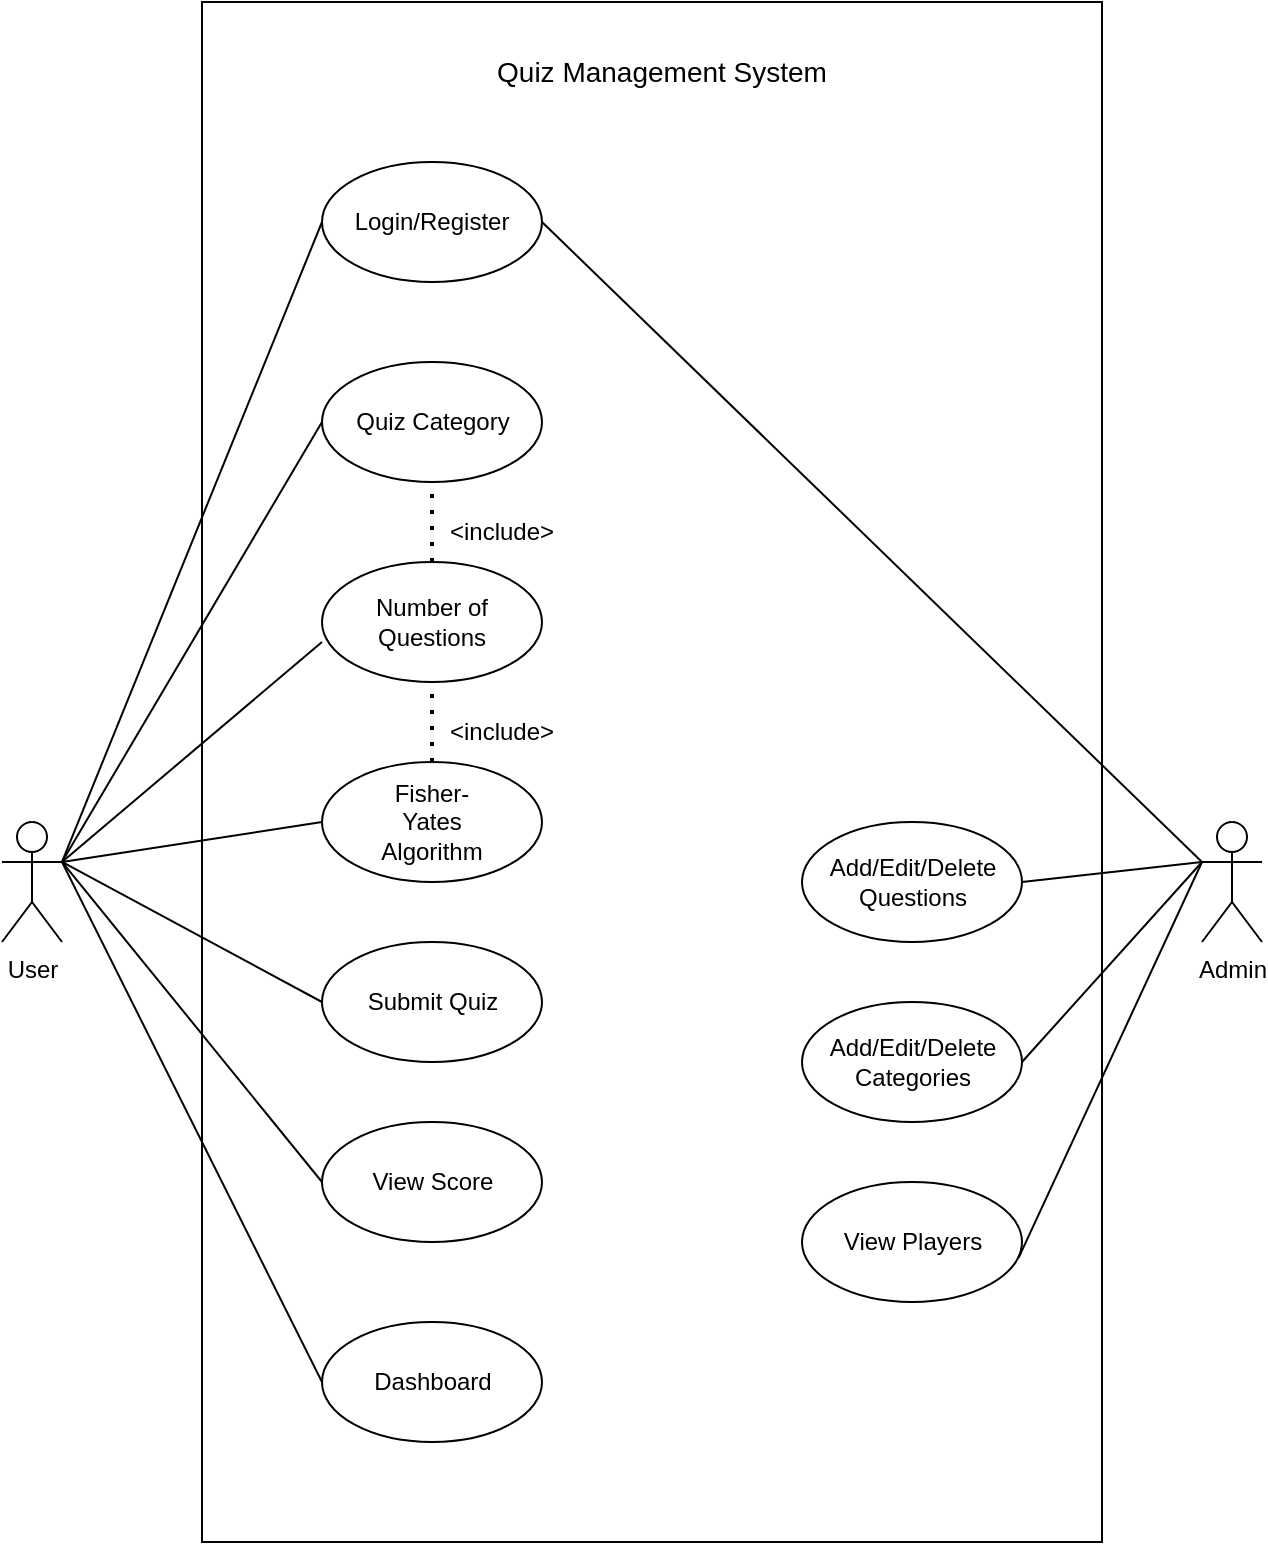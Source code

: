 <mxfile version="27.1.6" pages="3">
  <diagram name="Page-1" id="QJHaja4zrXHNTsg-Oe8u">
    <mxGraphModel dx="1389" dy="1849" grid="1" gridSize="10" guides="1" tooltips="1" connect="1" arrows="1" fold="1" page="1" pageScale="1" pageWidth="850" pageHeight="1100" math="0" shadow="0">
      <root>
        <mxCell id="0" />
        <mxCell id="1" parent="0" />
        <mxCell id="yAZeCnsmp2e-zHkH2vYW-59" value="" style="rounded=0;whiteSpace=wrap;html=1;" parent="1" vertex="1">
          <mxGeometry x="190" y="-10" width="450" height="770" as="geometry" />
        </mxCell>
        <mxCell id="yAZeCnsmp2e-zHkH2vYW-1" value="User" style="shape=umlActor;verticalLabelPosition=bottom;verticalAlign=top;html=1;outlineConnect=0;" parent="1" vertex="1">
          <mxGeometry x="90" y="400" width="30" height="60" as="geometry" />
        </mxCell>
        <mxCell id="yAZeCnsmp2e-zHkH2vYW-3" value="Admin" style="shape=umlActor;verticalLabelPosition=bottom;verticalAlign=top;html=1;outlineConnect=0;" parent="1" vertex="1">
          <mxGeometry x="690" y="400" width="30" height="60" as="geometry" />
        </mxCell>
        <mxCell id="yAZeCnsmp2e-zHkH2vYW-6" value="" style="group" parent="1" vertex="1" connectable="0">
          <mxGeometry x="250" y="70" width="110" height="60" as="geometry" />
        </mxCell>
        <mxCell id="yAZeCnsmp2e-zHkH2vYW-4" value="" style="ellipse;whiteSpace=wrap;html=1;" parent="yAZeCnsmp2e-zHkH2vYW-6" vertex="1">
          <mxGeometry width="110" height="60" as="geometry" />
        </mxCell>
        <mxCell id="yAZeCnsmp2e-zHkH2vYW-5" value="Login/Register" style="text;html=1;align=center;verticalAlign=middle;whiteSpace=wrap;rounded=0;" parent="yAZeCnsmp2e-zHkH2vYW-6" vertex="1">
          <mxGeometry x="25" y="15" width="60" height="30" as="geometry" />
        </mxCell>
        <mxCell id="yAZeCnsmp2e-zHkH2vYW-7" value="" style="group" parent="1" vertex="1" connectable="0">
          <mxGeometry x="250" y="170" width="110" height="60" as="geometry" />
        </mxCell>
        <mxCell id="yAZeCnsmp2e-zHkH2vYW-8" value="" style="ellipse;whiteSpace=wrap;html=1;" parent="yAZeCnsmp2e-zHkH2vYW-7" vertex="1">
          <mxGeometry width="110" height="60" as="geometry" />
        </mxCell>
        <mxCell id="yAZeCnsmp2e-zHkH2vYW-9" value="Quiz Category" style="text;html=1;align=center;verticalAlign=middle;whiteSpace=wrap;rounded=0;" parent="yAZeCnsmp2e-zHkH2vYW-7" vertex="1">
          <mxGeometry x="12.5" y="15" width="85" height="30" as="geometry" />
        </mxCell>
        <mxCell id="yAZeCnsmp2e-zHkH2vYW-10" value="" style="group" parent="1" vertex="1" connectable="0">
          <mxGeometry x="250" y="260" width="110" height="60" as="geometry" />
        </mxCell>
        <mxCell id="yAZeCnsmp2e-zHkH2vYW-11" value="" style="ellipse;whiteSpace=wrap;html=1;" parent="yAZeCnsmp2e-zHkH2vYW-10" vertex="1">
          <mxGeometry y="10" width="110" height="60" as="geometry" />
        </mxCell>
        <mxCell id="yAZeCnsmp2e-zHkH2vYW-12" value="Number of Questions" style="text;html=1;align=center;verticalAlign=middle;whiteSpace=wrap;rounded=0;" parent="yAZeCnsmp2e-zHkH2vYW-10" vertex="1">
          <mxGeometry x="25" y="25" width="60" height="30" as="geometry" />
        </mxCell>
        <mxCell id="yAZeCnsmp2e-zHkH2vYW-13" value="" style="group" parent="1" vertex="1" connectable="0">
          <mxGeometry x="250" y="370" width="110" height="60" as="geometry" />
        </mxCell>
        <mxCell id="yAZeCnsmp2e-zHkH2vYW-14" value="" style="ellipse;whiteSpace=wrap;html=1;" parent="yAZeCnsmp2e-zHkH2vYW-13" vertex="1">
          <mxGeometry width="110" height="60" as="geometry" />
        </mxCell>
        <mxCell id="yAZeCnsmp2e-zHkH2vYW-15" value="Fisher-Yates Algorithm" style="text;html=1;align=center;verticalAlign=middle;whiteSpace=wrap;rounded=0;" parent="yAZeCnsmp2e-zHkH2vYW-13" vertex="1">
          <mxGeometry x="25" y="15" width="60" height="30" as="geometry" />
        </mxCell>
        <mxCell id="yAZeCnsmp2e-zHkH2vYW-16" value="" style="group" parent="1" vertex="1" connectable="0">
          <mxGeometry x="250" y="460" width="110" height="60" as="geometry" />
        </mxCell>
        <mxCell id="yAZeCnsmp2e-zHkH2vYW-17" value="" style="ellipse;whiteSpace=wrap;html=1;" parent="yAZeCnsmp2e-zHkH2vYW-16" vertex="1">
          <mxGeometry width="110" height="60" as="geometry" />
        </mxCell>
        <mxCell id="yAZeCnsmp2e-zHkH2vYW-18" value="Submit Quiz" style="text;html=1;align=center;verticalAlign=middle;whiteSpace=wrap;rounded=0;" parent="yAZeCnsmp2e-zHkH2vYW-16" vertex="1">
          <mxGeometry x="17.5" y="15" width="75" height="30" as="geometry" />
        </mxCell>
        <mxCell id="yAZeCnsmp2e-zHkH2vYW-21" value="" style="group" parent="1" vertex="1" connectable="0">
          <mxGeometry x="250" y="550" width="110" height="60" as="geometry" />
        </mxCell>
        <mxCell id="yAZeCnsmp2e-zHkH2vYW-22" value="" style="ellipse;whiteSpace=wrap;html=1;" parent="yAZeCnsmp2e-zHkH2vYW-21" vertex="1">
          <mxGeometry width="110" height="60" as="geometry" />
        </mxCell>
        <mxCell id="yAZeCnsmp2e-zHkH2vYW-23" value="View Score" style="text;html=1;align=center;verticalAlign=middle;whiteSpace=wrap;rounded=0;" parent="yAZeCnsmp2e-zHkH2vYW-21" vertex="1">
          <mxGeometry x="17.5" y="15" width="75" height="30" as="geometry" />
        </mxCell>
        <mxCell id="yAZeCnsmp2e-zHkH2vYW-27" value="" style="group" parent="1" vertex="1" connectable="0">
          <mxGeometry x="250" y="650" width="110" height="60" as="geometry" />
        </mxCell>
        <mxCell id="yAZeCnsmp2e-zHkH2vYW-28" value="" style="ellipse;whiteSpace=wrap;html=1;" parent="yAZeCnsmp2e-zHkH2vYW-27" vertex="1">
          <mxGeometry width="110" height="60" as="geometry" />
        </mxCell>
        <mxCell id="yAZeCnsmp2e-zHkH2vYW-29" value="Dashboard" style="text;html=1;align=center;verticalAlign=middle;whiteSpace=wrap;rounded=0;" parent="yAZeCnsmp2e-zHkH2vYW-27" vertex="1">
          <mxGeometry x="17.5" y="15" width="75" height="30" as="geometry" />
        </mxCell>
        <mxCell id="yAZeCnsmp2e-zHkH2vYW-36" value="" style="group" parent="1" vertex="1" connectable="0">
          <mxGeometry x="490" y="400" width="110" height="60" as="geometry" />
        </mxCell>
        <mxCell id="yAZeCnsmp2e-zHkH2vYW-37" value="" style="ellipse;whiteSpace=wrap;html=1;" parent="yAZeCnsmp2e-zHkH2vYW-36" vertex="1">
          <mxGeometry width="110" height="60" as="geometry" />
        </mxCell>
        <mxCell id="yAZeCnsmp2e-zHkH2vYW-38" value="Add/Edit/Delete Questions" style="text;html=1;align=center;verticalAlign=middle;whiteSpace=wrap;rounded=0;" parent="yAZeCnsmp2e-zHkH2vYW-36" vertex="1">
          <mxGeometry x="12.5" y="15" width="85" height="30" as="geometry" />
        </mxCell>
        <mxCell id="yAZeCnsmp2e-zHkH2vYW-39" value="" style="group" parent="1" vertex="1" connectable="0">
          <mxGeometry x="490" y="490" width="110" height="60" as="geometry" />
        </mxCell>
        <mxCell id="yAZeCnsmp2e-zHkH2vYW-40" value="" style="ellipse;whiteSpace=wrap;html=1;" parent="yAZeCnsmp2e-zHkH2vYW-39" vertex="1">
          <mxGeometry width="110" height="60" as="geometry" />
        </mxCell>
        <mxCell id="yAZeCnsmp2e-zHkH2vYW-41" value="Add/Edit/Delete Categories" style="text;html=1;align=center;verticalAlign=middle;whiteSpace=wrap;rounded=0;" parent="yAZeCnsmp2e-zHkH2vYW-39" vertex="1">
          <mxGeometry x="12.5" y="15" width="85" height="30" as="geometry" />
        </mxCell>
        <mxCell id="yAZeCnsmp2e-zHkH2vYW-42" value="" style="group" parent="1" vertex="1" connectable="0">
          <mxGeometry x="490" y="580" width="110" height="60" as="geometry" />
        </mxCell>
        <mxCell id="yAZeCnsmp2e-zHkH2vYW-43" value="" style="ellipse;whiteSpace=wrap;html=1;" parent="yAZeCnsmp2e-zHkH2vYW-42" vertex="1">
          <mxGeometry width="110" height="60" as="geometry" />
        </mxCell>
        <mxCell id="yAZeCnsmp2e-zHkH2vYW-44" value="View Players" style="text;html=1;align=center;verticalAlign=middle;whiteSpace=wrap;rounded=0;" parent="yAZeCnsmp2e-zHkH2vYW-42" vertex="1">
          <mxGeometry x="12.5" y="15" width="85" height="30" as="geometry" />
        </mxCell>
        <mxCell id="yAZeCnsmp2e-zHkH2vYW-45" value="" style="endArrow=none;html=1;rounded=0;exitX=1;exitY=0.333;exitDx=0;exitDy=0;exitPerimeter=0;entryX=0;entryY=0.5;entryDx=0;entryDy=0;" parent="1" source="yAZeCnsmp2e-zHkH2vYW-1" target="yAZeCnsmp2e-zHkH2vYW-8" edge="1">
          <mxGeometry width="50" height="50" relative="1" as="geometry">
            <mxPoint x="350" y="510" as="sourcePoint" />
            <mxPoint x="400" y="460" as="targetPoint" />
          </mxGeometry>
        </mxCell>
        <mxCell id="yAZeCnsmp2e-zHkH2vYW-46" value="" style="endArrow=none;html=1;rounded=0;exitX=1;exitY=0.333;exitDx=0;exitDy=0;exitPerimeter=0;entryX=0;entryY=0.667;entryDx=0;entryDy=0;entryPerimeter=0;" parent="1" source="yAZeCnsmp2e-zHkH2vYW-1" target="yAZeCnsmp2e-zHkH2vYW-11" edge="1">
          <mxGeometry width="50" height="50" relative="1" as="geometry">
            <mxPoint x="160" y="560" as="sourcePoint" />
            <mxPoint x="290" y="340" as="targetPoint" />
          </mxGeometry>
        </mxCell>
        <mxCell id="yAZeCnsmp2e-zHkH2vYW-47" value="" style="endArrow=none;html=1;rounded=0;entryX=0;entryY=0.5;entryDx=0;entryDy=0;" parent="1" target="yAZeCnsmp2e-zHkH2vYW-14" edge="1">
          <mxGeometry width="50" height="50" relative="1" as="geometry">
            <mxPoint x="120" y="420" as="sourcePoint" />
            <mxPoint x="330" y="380" as="targetPoint" />
          </mxGeometry>
        </mxCell>
        <mxCell id="yAZeCnsmp2e-zHkH2vYW-48" value="" style="endArrow=none;html=1;rounded=0;entryX=0;entryY=0.5;entryDx=0;entryDy=0;exitX=1;exitY=0.333;exitDx=0;exitDy=0;exitPerimeter=0;" parent="1" source="yAZeCnsmp2e-zHkH2vYW-1" target="yAZeCnsmp2e-zHkH2vYW-17" edge="1">
          <mxGeometry width="50" height="50" relative="1" as="geometry">
            <mxPoint x="170" y="440" as="sourcePoint" />
            <mxPoint x="300" y="420" as="targetPoint" />
          </mxGeometry>
        </mxCell>
        <mxCell id="yAZeCnsmp2e-zHkH2vYW-49" value="" style="endArrow=none;html=1;rounded=0;entryX=0;entryY=0.5;entryDx=0;entryDy=0;exitX=1;exitY=0.333;exitDx=0;exitDy=0;exitPerimeter=0;" parent="1" source="yAZeCnsmp2e-zHkH2vYW-1" target="yAZeCnsmp2e-zHkH2vYW-22" edge="1">
          <mxGeometry width="50" height="50" relative="1" as="geometry">
            <mxPoint x="250" y="490" as="sourcePoint" />
            <mxPoint x="380" y="560" as="targetPoint" />
          </mxGeometry>
        </mxCell>
        <mxCell id="yAZeCnsmp2e-zHkH2vYW-50" value="" style="endArrow=none;html=1;rounded=0;entryX=0;entryY=0.5;entryDx=0;entryDy=0;exitX=1;exitY=0.333;exitDx=0;exitDy=0;exitPerimeter=0;" parent="1" source="yAZeCnsmp2e-zHkH2vYW-1" target="yAZeCnsmp2e-zHkH2vYW-28" edge="1">
          <mxGeometry width="50" height="50" relative="1" as="geometry">
            <mxPoint x="250" y="580" as="sourcePoint" />
            <mxPoint x="380" y="740" as="targetPoint" />
          </mxGeometry>
        </mxCell>
        <mxCell id="yAZeCnsmp2e-zHkH2vYW-51" value="" style="endArrow=none;html=1;rounded=0;entryX=1;entryY=0.5;entryDx=0;entryDy=0;exitX=0;exitY=0.333;exitDx=0;exitDy=0;exitPerimeter=0;" parent="1" source="yAZeCnsmp2e-zHkH2vYW-3" target="yAZeCnsmp2e-zHkH2vYW-4" edge="1">
          <mxGeometry width="50" height="50" relative="1" as="geometry">
            <mxPoint x="380" y="540" as="sourcePoint" />
            <mxPoint x="596.15" y="350.5" as="targetPoint" />
          </mxGeometry>
        </mxCell>
        <mxCell id="yAZeCnsmp2e-zHkH2vYW-52" value="" style="endArrow=none;html=1;rounded=0;entryX=1;entryY=0.5;entryDx=0;entryDy=0;exitX=0;exitY=0.333;exitDx=0;exitDy=0;exitPerimeter=0;" parent="1" source="yAZeCnsmp2e-zHkH2vYW-3" target="yAZeCnsmp2e-zHkH2vYW-37" edge="1">
          <mxGeometry width="50" height="50" relative="1" as="geometry">
            <mxPoint x="704" y="449" as="sourcePoint" />
            <mxPoint x="610" y="380" as="targetPoint" />
          </mxGeometry>
        </mxCell>
        <mxCell id="yAZeCnsmp2e-zHkH2vYW-53" value="" style="endArrow=none;html=1;rounded=0;exitX=0;exitY=0.333;exitDx=0;exitDy=0;exitPerimeter=0;entryX=1;entryY=0.5;entryDx=0;entryDy=0;" parent="1" source="yAZeCnsmp2e-zHkH2vYW-3" target="yAZeCnsmp2e-zHkH2vYW-40" edge="1">
          <mxGeometry width="50" height="50" relative="1" as="geometry">
            <mxPoint x="770" y="420" as="sourcePoint" />
            <mxPoint x="630" y="530" as="targetPoint" />
          </mxGeometry>
        </mxCell>
        <mxCell id="yAZeCnsmp2e-zHkH2vYW-54" value="" style="endArrow=none;html=1;rounded=0;entryX=0.985;entryY=0.63;entryDx=0;entryDy=0;entryPerimeter=0;exitX=0;exitY=0.333;exitDx=0;exitDy=0;exitPerimeter=0;" parent="1" source="yAZeCnsmp2e-zHkH2vYW-3" target="yAZeCnsmp2e-zHkH2vYW-43" edge="1">
          <mxGeometry width="50" height="50" relative="1" as="geometry">
            <mxPoint x="690" y="430" as="sourcePoint" />
            <mxPoint x="660" y="590" as="targetPoint" />
          </mxGeometry>
        </mxCell>
        <mxCell id="yAZeCnsmp2e-zHkH2vYW-58" value="" style="endArrow=none;html=1;rounded=0;exitX=0;exitY=0.5;exitDx=0;exitDy=0;entryX=1;entryY=0.333;entryDx=0;entryDy=0;entryPerimeter=0;" parent="1" source="yAZeCnsmp2e-zHkH2vYW-4" target="yAZeCnsmp2e-zHkH2vYW-1" edge="1">
          <mxGeometry width="50" height="50" relative="1" as="geometry">
            <mxPoint x="260" y="300" as="sourcePoint" />
            <mxPoint x="180" y="400" as="targetPoint" />
          </mxGeometry>
        </mxCell>
        <mxCell id="yAZeCnsmp2e-zHkH2vYW-60" value="&lt;font style=&quot;font-size: 14px;&quot;&gt;Quiz Management System&lt;/font&gt;" style="text;html=1;align=center;verticalAlign=middle;whiteSpace=wrap;rounded=0;" parent="1" vertex="1">
          <mxGeometry x="260" y="10" width="320" height="30" as="geometry" />
        </mxCell>
        <mxCell id="ind6yW2O6l8YxDMALf3M-2" value="" style="endArrow=none;dashed=1;html=1;dashPattern=1 3;strokeWidth=2;rounded=0;entryX=0.5;entryY=1;entryDx=0;entryDy=0;exitX=0.5;exitY=0;exitDx=0;exitDy=0;" edge="1" parent="1" source="yAZeCnsmp2e-zHkH2vYW-11" target="yAZeCnsmp2e-zHkH2vYW-8">
          <mxGeometry width="50" height="50" relative="1" as="geometry">
            <mxPoint x="400" y="390" as="sourcePoint" />
            <mxPoint x="450" y="340" as="targetPoint" />
          </mxGeometry>
        </mxCell>
        <mxCell id="ind6yW2O6l8YxDMALf3M-3" value="&amp;lt;include&amp;gt;" style="text;html=1;align=center;verticalAlign=middle;whiteSpace=wrap;rounded=0;" vertex="1" parent="1">
          <mxGeometry x="310" y="240" width="60" height="30" as="geometry" />
        </mxCell>
        <mxCell id="ind6yW2O6l8YxDMALf3M-4" value="" style="endArrow=none;dashed=1;html=1;dashPattern=1 3;strokeWidth=2;rounded=0;entryX=0.5;entryY=1;entryDx=0;entryDy=0;exitX=0.5;exitY=0;exitDx=0;exitDy=0;" edge="1" parent="1" source="yAZeCnsmp2e-zHkH2vYW-14" target="yAZeCnsmp2e-zHkH2vYW-11">
          <mxGeometry width="50" height="50" relative="1" as="geometry">
            <mxPoint x="400" y="390" as="sourcePoint" />
            <mxPoint x="450" y="340" as="targetPoint" />
          </mxGeometry>
        </mxCell>
        <mxCell id="ind6yW2O6l8YxDMALf3M-5" value="&amp;lt;include&amp;gt;" style="text;html=1;align=center;verticalAlign=middle;whiteSpace=wrap;rounded=0;" vertex="1" parent="1">
          <mxGeometry x="310" y="340" width="60" height="30" as="geometry" />
        </mxCell>
      </root>
    </mxGraphModel>
  </diagram>
  <diagram id="S6Ew4qkiaSC6lYSwExZA" name="Page-2">
    <mxGraphModel dx="992" dy="535" grid="1" gridSize="10" guides="1" tooltips="1" connect="1" arrows="1" fold="1" page="1" pageScale="1" pageWidth="850" pageHeight="1100" math="0" shadow="0">
      <root>
        <mxCell id="0" />
        <mxCell id="1" parent="0" />
        <mxCell id="QiV1EBNAkOfOvqegjuqU-1" value="User" style="shape=umlActor;verticalLabelPosition=bottom;verticalAlign=top;html=1;outlineConnect=0;" vertex="1" parent="1">
          <mxGeometry x="50" y="180" width="30" height="60" as="geometry" />
        </mxCell>
        <mxCell id="QiV1EBNAkOfOvqegjuqU-2" value="" style="whiteSpace=wrap;html=1;aspect=fixed;" vertex="1" parent="1">
          <mxGeometry x="220" y="150" width="80" height="80" as="geometry" />
        </mxCell>
        <mxCell id="QiV1EBNAkOfOvqegjuqU-3" value="" style="whiteSpace=wrap;html=1;aspect=fixed;" vertex="1" parent="1">
          <mxGeometry x="430" y="150" width="80" height="80" as="geometry" />
        </mxCell>
        <mxCell id="QiV1EBNAkOfOvqegjuqU-4" value="Application" style="text;html=1;align=center;verticalAlign=middle;whiteSpace=wrap;rounded=0;" vertex="1" parent="1">
          <mxGeometry x="230" y="175" width="60" height="30" as="geometry" />
        </mxCell>
        <mxCell id="QiV1EBNAkOfOvqegjuqU-5" value="Server" style="text;html=1;align=center;verticalAlign=middle;whiteSpace=wrap;rounded=0;" vertex="1" parent="1">
          <mxGeometry x="440" y="175" width="60" height="30" as="geometry" />
        </mxCell>
        <mxCell id="QiV1EBNAkOfOvqegjuqU-6" value="" style="rounded=0;whiteSpace=wrap;html=1;" vertex="1" parent="1">
          <mxGeometry x="250" y="290" width="20" height="80" as="geometry" />
        </mxCell>
        <mxCell id="QiV1EBNAkOfOvqegjuqU-7" value="" style="rounded=0;whiteSpace=wrap;html=1;" vertex="1" parent="1">
          <mxGeometry x="250" y="430" width="20" height="80" as="geometry" />
        </mxCell>
        <mxCell id="QiV1EBNAkOfOvqegjuqU-8" value="" style="rounded=0;whiteSpace=wrap;html=1;" vertex="1" parent="1">
          <mxGeometry x="460" y="290" width="20" height="220" as="geometry" />
        </mxCell>
        <mxCell id="QiV1EBNAkOfOvqegjuqU-10" value="" style="endArrow=none;html=1;rounded=0;entryX=0.5;entryY=1;entryDx=0;entryDy=0;exitX=0.5;exitY=0;exitDx=0;exitDy=0;" edge="1" parent="1" source="QiV1EBNAkOfOvqegjuqU-6" target="QiV1EBNAkOfOvqegjuqU-2">
          <mxGeometry width="50" height="50" relative="1" as="geometry">
            <mxPoint x="200" y="320" as="sourcePoint" />
            <mxPoint x="250" y="270" as="targetPoint" />
          </mxGeometry>
        </mxCell>
        <mxCell id="QiV1EBNAkOfOvqegjuqU-11" value="" style="endArrow=none;html=1;rounded=0;entryX=0.5;entryY=1;entryDx=0;entryDy=0;exitX=0.5;exitY=0;exitDx=0;exitDy=0;" edge="1" parent="1">
          <mxGeometry width="50" height="50" relative="1" as="geometry">
            <mxPoint x="259.52" y="430" as="sourcePoint" />
            <mxPoint x="259.52" y="370" as="targetPoint" />
          </mxGeometry>
        </mxCell>
        <mxCell id="QiV1EBNAkOfOvqegjuqU-12" value="" style="endArrow=none;html=1;rounded=0;entryX=0.5;entryY=1;entryDx=0;entryDy=0;exitX=0.5;exitY=0;exitDx=0;exitDy=0;" edge="1" parent="1">
          <mxGeometry width="50" height="50" relative="1" as="geometry">
            <mxPoint x="469.52" y="290" as="sourcePoint" />
            <mxPoint x="469.52" y="230" as="targetPoint" />
          </mxGeometry>
        </mxCell>
        <mxCell id="QiV1EBNAkOfOvqegjuqU-13" value="" style="endArrow=classic;html=1;rounded=0;entryX=-0.181;entryY=0.048;entryDx=0;entryDy=0;entryPerimeter=0;exitX=0.948;exitY=0.142;exitDx=0;exitDy=0;exitPerimeter=0;" edge="1" parent="1" source="QiV1EBNAkOfOvqegjuqU-6" target="QiV1EBNAkOfOvqegjuqU-8">
          <mxGeometry width="50" height="50" relative="1" as="geometry">
            <mxPoint x="200" y="320" as="sourcePoint" />
            <mxPoint x="250" y="270" as="targetPoint" />
          </mxGeometry>
        </mxCell>
        <mxCell id="QiV1EBNAkOfOvqegjuqU-14" value="" style="endArrow=none;dashed=1;html=1;dashPattern=1 3;strokeWidth=2;rounded=0;entryX=0.467;entryY=0.817;entryDx=0;entryDy=0;entryPerimeter=0;" edge="1" parent="1" target="QiV1EBNAkOfOvqegjuqU-1">
          <mxGeometry width="50" height="50" relative="1" as="geometry">
            <mxPoint x="64" y="520" as="sourcePoint" />
            <mxPoint x="250" y="270" as="targetPoint" />
          </mxGeometry>
        </mxCell>
        <mxCell id="QiV1EBNAkOfOvqegjuqU-15" value="" style="endArrow=classic;html=1;rounded=0;entryX=-0.181;entryY=0.048;entryDx=0;entryDy=0;entryPerimeter=0;exitX=0.948;exitY=0.142;exitDx=0;exitDy=0;exitPerimeter=0;" edge="1" parent="1">
          <mxGeometry width="50" height="50" relative="1" as="geometry">
            <mxPoint x="63" y="310" as="sourcePoint" />
            <mxPoint x="250" y="310" as="targetPoint" />
          </mxGeometry>
        </mxCell>
        <mxCell id="QiV1EBNAkOfOvqegjuqU-19" value="Login and Select quiz category" style="text;html=1;align=center;verticalAlign=middle;whiteSpace=wrap;rounded=0;movable=1;resizable=1;rotatable=1;deletable=1;editable=1;locked=0;connectable=1;" vertex="1" parent="1">
          <mxGeometry x="100" y="270" width="110" height="30" as="geometry" />
        </mxCell>
        <mxCell id="QiV1EBNAkOfOvqegjuqU-20" value="" style="endArrow=classic;html=1;rounded=0;exitX=0;exitY=0.875;exitDx=0;exitDy=0;exitPerimeter=0;" edge="1" parent="1" source="QiV1EBNAkOfOvqegjuqU-6">
          <mxGeometry width="50" height="50" relative="1" as="geometry">
            <mxPoint x="220" y="310" as="sourcePoint" />
            <mxPoint x="70" y="360" as="targetPoint" />
          </mxGeometry>
        </mxCell>
        <mxCell id="QiV1EBNAkOfOvqegjuqU-21" value="Attempt Questions" style="text;html=1;align=center;verticalAlign=middle;whiteSpace=wrap;rounded=0;movable=1;resizable=1;rotatable=1;deletable=1;editable=1;locked=0;connectable=1;" vertex="1" parent="1">
          <mxGeometry x="110" y="332" width="110" height="30" as="geometry" />
        </mxCell>
        <mxCell id="QiV1EBNAkOfOvqegjuqU-22" value="" style="endArrow=classic;html=1;rounded=0;exitX=0;exitY=0.875;exitDx=0;exitDy=0;exitPerimeter=0;" edge="1" parent="1">
          <mxGeometry width="50" height="50" relative="1" as="geometry">
            <mxPoint x="250" y="448" as="sourcePoint" />
            <mxPoint x="70" y="448" as="targetPoint" />
          </mxGeometry>
        </mxCell>
        <mxCell id="QiV1EBNAkOfOvqegjuqU-23" value="Submit Questions" style="text;html=1;align=center;verticalAlign=middle;whiteSpace=wrap;rounded=0;movable=1;resizable=1;rotatable=1;deletable=1;editable=1;locked=0;connectable=1;" vertex="1" parent="1">
          <mxGeometry x="110" y="420" width="110" height="30" as="geometry" />
        </mxCell>
        <mxCell id="QiV1EBNAkOfOvqegjuqU-26" value="Authenticate Users" style="text;html=1;align=center;verticalAlign=middle;whiteSpace=wrap;rounded=0;movable=1;resizable=1;rotatable=1;deletable=1;editable=1;locked=0;connectable=1;" vertex="1" parent="1">
          <mxGeometry x="300" y="270" width="110" height="30" as="geometry" />
        </mxCell>
        <mxCell id="QiV1EBNAkOfOvqegjuqU-27" value="" style="endArrow=classic;html=1;rounded=0;entryX=-0.181;entryY=0.048;entryDx=0;entryDy=0;entryPerimeter=0;exitX=0.948;exitY=0.142;exitDx=0;exitDy=0;exitPerimeter=0;" edge="1" parent="1">
          <mxGeometry width="50" height="50" relative="1" as="geometry">
            <mxPoint x="270" y="431" as="sourcePoint" />
            <mxPoint x="457" y="431" as="targetPoint" />
          </mxGeometry>
        </mxCell>
        <mxCell id="QiV1EBNAkOfOvqegjuqU-28" value="Evaluate Answers" style="text;html=1;align=center;verticalAlign=middle;whiteSpace=wrap;rounded=0;movable=1;resizable=1;rotatable=1;deletable=1;editable=1;locked=0;connectable=1;" vertex="1" parent="1">
          <mxGeometry x="301" y="400" width="110" height="30" as="geometry" />
        </mxCell>
        <mxCell id="QiV1EBNAkOfOvqegjuqU-29" value="" style="endArrow=classic;html=1;rounded=0;entryX=-0.181;entryY=0.048;entryDx=0;entryDy=0;entryPerimeter=0;exitX=0.948;exitY=0.142;exitDx=0;exitDy=0;exitPerimeter=0;" edge="1" parent="1">
          <mxGeometry width="50" height="50" relative="1" as="geometry">
            <mxPoint x="270" y="485.02" as="sourcePoint" />
            <mxPoint x="457" y="485.02" as="targetPoint" />
          </mxGeometry>
        </mxCell>
        <mxCell id="QiV1EBNAkOfOvqegjuqU-30" value="Calculate Answers" style="text;html=1;align=center;verticalAlign=middle;whiteSpace=wrap;rounded=0;movable=1;resizable=1;rotatable=1;deletable=1;editable=1;locked=0;connectable=1;" vertex="1" parent="1">
          <mxGeometry x="301" y="454.02" width="110" height="30" as="geometry" />
        </mxCell>
      </root>
    </mxGraphModel>
  </diagram>
  <diagram id="vLVCNS_wy87qJqWMWtS3" name="Page-3">
    <mxGraphModel dx="1158" dy="624" grid="1" gridSize="10" guides="1" tooltips="1" connect="1" arrows="1" fold="1" page="1" pageScale="1" pageWidth="850" pageHeight="1100" math="0" shadow="0">
      <root>
        <mxCell id="0" />
        <mxCell id="1" parent="0" />
        <mxCell id="nW3AoCLLi5DCW4KlJBUj-1" value="" style="ellipse;whiteSpace=wrap;html=1;aspect=fixed;fillColor=#000000;" vertex="1" parent="1">
          <mxGeometry x="400.5" y="40" width="50" height="50" as="geometry" />
        </mxCell>
        <mxCell id="nW3AoCLLi5DCW4KlJBUj-2" value="" style="rounded=1;whiteSpace=wrap;html=1;" vertex="1" parent="1">
          <mxGeometry x="363" y="140" width="125" height="40" as="geometry" />
        </mxCell>
        <mxCell id="nW3AoCLLi5DCW4KlJBUj-3" value="User logs in" style="text;html=1;align=center;verticalAlign=middle;whiteSpace=wrap;rounded=0;" vertex="1" parent="1">
          <mxGeometry x="380.5" y="145" width="90" height="30" as="geometry" />
        </mxCell>
        <mxCell id="nW3AoCLLi5DCW4KlJBUj-4" value="" style="rounded=1;whiteSpace=wrap;html=1;" vertex="1" parent="1">
          <mxGeometry x="363" y="230" width="125" height="40" as="geometry" />
        </mxCell>
        <mxCell id="nW3AoCLLi5DCW4KlJBUj-5" value="Select Quiz Category" style="text;html=1;align=center;verticalAlign=middle;whiteSpace=wrap;rounded=0;" vertex="1" parent="1">
          <mxGeometry x="380.5" y="235" width="90" height="30" as="geometry" />
        </mxCell>
        <mxCell id="nW3AoCLLi5DCW4KlJBUj-6" value="" style="rounded=1;whiteSpace=wrap;html=1;" vertex="1" parent="1">
          <mxGeometry x="363" y="320" width="125" height="40" as="geometry" />
        </mxCell>
        <mxCell id="nW3AoCLLi5DCW4KlJBUj-8" value="Display Questions" style="text;html=1;align=center;verticalAlign=middle;whiteSpace=wrap;rounded=0;" vertex="1" parent="1">
          <mxGeometry x="380" y="325" width="90" height="30" as="geometry" />
        </mxCell>
        <mxCell id="nW3AoCLLi5DCW4KlJBUj-9" value="" style="rounded=1;whiteSpace=wrap;html=1;" vertex="1" parent="1">
          <mxGeometry x="363" y="410" width="125" height="40" as="geometry" />
        </mxCell>
        <mxCell id="nW3AoCLLi5DCW4KlJBUj-10" value="Attempt Questions" style="text;html=1;align=center;verticalAlign=middle;whiteSpace=wrap;rounded=0;" vertex="1" parent="1">
          <mxGeometry x="380" y="415" width="90" height="30" as="geometry" />
        </mxCell>
        <mxCell id="nW3AoCLLi5DCW4KlJBUj-11" value="" style="rounded=1;whiteSpace=wrap;html=1;" vertex="1" parent="1">
          <mxGeometry x="363" y="490" width="125" height="40" as="geometry" />
        </mxCell>
        <mxCell id="nW3AoCLLi5DCW4KlJBUj-12" value="Display Score" style="text;html=1;align=center;verticalAlign=middle;whiteSpace=wrap;rounded=0;" vertex="1" parent="1">
          <mxGeometry x="380" y="495" width="90" height="30" as="geometry" />
        </mxCell>
        <mxCell id="nW3AoCLLi5DCW4KlJBUj-13" value="" style="ellipse;whiteSpace=wrap;html=1;aspect=fixed;fillColor=#000000;" vertex="1" parent="1">
          <mxGeometry x="400.5" y="560" width="50" height="50" as="geometry" />
        </mxCell>
        <mxCell id="nW3AoCLLi5DCW4KlJBUj-14" value="" style="rounded=1;whiteSpace=wrap;html=1;" vertex="1" parent="1">
          <mxGeometry x="590" y="180" width="125" height="40" as="geometry" />
        </mxCell>
        <mxCell id="nW3AoCLLi5DCW4KlJBUj-15" value="Authenticate User" style="text;html=1;align=center;verticalAlign=middle;whiteSpace=wrap;rounded=0;" vertex="1" parent="1">
          <mxGeometry x="607.5" y="185" width="90" height="30" as="geometry" />
        </mxCell>
        <mxCell id="nW3AoCLLi5DCW4KlJBUj-16" value="" style="endArrow=none;html=1;rounded=0;entryX=1;entryY=0.5;entryDx=0;entryDy=0;" edge="1" parent="1" target="nW3AoCLLi5DCW4KlJBUj-2">
          <mxGeometry width="50" height="50" relative="1" as="geometry">
            <mxPoint x="640" y="160" as="sourcePoint" />
            <mxPoint x="450" y="300" as="targetPoint" />
          </mxGeometry>
        </mxCell>
        <mxCell id="nW3AoCLLi5DCW4KlJBUj-17" value="" style="endArrow=none;html=1;rounded=0;" edge="1" parent="1">
          <mxGeometry width="50" height="50" relative="1" as="geometry">
            <mxPoint x="640" y="180" as="sourcePoint" />
            <mxPoint x="640" y="160" as="targetPoint" />
          </mxGeometry>
        </mxCell>
        <mxCell id="nW3AoCLLi5DCW4KlJBUj-18" value="" style="endArrow=none;html=1;rounded=0;entryX=1;entryY=0.5;entryDx=0;entryDy=0;" edge="1" parent="1">
          <mxGeometry width="50" height="50" relative="1" as="geometry">
            <mxPoint x="640" y="250" as="sourcePoint" />
            <mxPoint x="488" y="250" as="targetPoint" />
          </mxGeometry>
        </mxCell>
        <mxCell id="nW3AoCLLi5DCW4KlJBUj-19" value="" style="endArrow=none;html=1;rounded=0;exitX=0.397;exitY=1.012;exitDx=0;exitDy=0;exitPerimeter=0;" edge="1" parent="1" source="nW3AoCLLi5DCW4KlJBUj-14">
          <mxGeometry width="50" height="50" relative="1" as="geometry">
            <mxPoint x="640" y="290" as="sourcePoint" />
            <mxPoint x="640" y="250" as="targetPoint" />
            <Array as="points">
              <mxPoint x="640" y="250" />
            </Array>
          </mxGeometry>
        </mxCell>
        <mxCell id="nW3AoCLLi5DCW4KlJBUj-20" value="" style="endArrow=classic;html=1;rounded=0;exitX=0.5;exitY=1;exitDx=0;exitDy=0;entryX=0.5;entryY=0;entryDx=0;entryDy=0;" edge="1" parent="1" source="nW3AoCLLi5DCW4KlJBUj-1" target="nW3AoCLLi5DCW4KlJBUj-2">
          <mxGeometry width="50" height="50" relative="1" as="geometry">
            <mxPoint x="440" y="400" as="sourcePoint" />
            <mxPoint x="580" y="380" as="targetPoint" />
          </mxGeometry>
        </mxCell>
        <mxCell id="nW3AoCLLi5DCW4KlJBUj-21" value="" style="endArrow=classic;html=1;rounded=0;exitX=0.5;exitY=1;exitDx=0;exitDy=0;entryX=0.5;entryY=0;entryDx=0;entryDy=0;" edge="1" parent="1" source="nW3AoCLLi5DCW4KlJBUj-2" target="nW3AoCLLi5DCW4KlJBUj-4">
          <mxGeometry width="50" height="50" relative="1" as="geometry">
            <mxPoint x="420" y="110" as="sourcePoint" />
            <mxPoint x="420" y="160" as="targetPoint" />
          </mxGeometry>
        </mxCell>
        <mxCell id="nW3AoCLLi5DCW4KlJBUj-22" value="" style="endArrow=classic;html=1;rounded=0;exitX=0.5;exitY=1;exitDx=0;exitDy=0;entryX=0.5;entryY=0;entryDx=0;entryDy=0;" edge="1" parent="1">
          <mxGeometry width="50" height="50" relative="1" as="geometry">
            <mxPoint x="424" y="270" as="sourcePoint" />
            <mxPoint x="424" y="320" as="targetPoint" />
          </mxGeometry>
        </mxCell>
        <mxCell id="nW3AoCLLi5DCW4KlJBUj-23" value="" style="endArrow=classic;html=1;rounded=0;exitX=0.5;exitY=1;exitDx=0;exitDy=0;entryX=0.5;entryY=0;entryDx=0;entryDy=0;" edge="1" parent="1">
          <mxGeometry width="50" height="50" relative="1" as="geometry">
            <mxPoint x="424" y="360" as="sourcePoint" />
            <mxPoint x="424" y="410" as="targetPoint" />
          </mxGeometry>
        </mxCell>
        <mxCell id="nW3AoCLLi5DCW4KlJBUj-24" value="" style="endArrow=classic;html=1;rounded=0;exitX=0.5;exitY=1;exitDx=0;exitDy=0;entryX=0.5;entryY=0;entryDx=0;entryDy=0;" edge="1" parent="1" target="nW3AoCLLi5DCW4KlJBUj-11">
          <mxGeometry width="50" height="50" relative="1" as="geometry">
            <mxPoint x="425.24" y="450" as="sourcePoint" />
            <mxPoint x="425.24" y="500" as="targetPoint" />
          </mxGeometry>
        </mxCell>
        <mxCell id="nW3AoCLLi5DCW4KlJBUj-25" value="" style="endArrow=classic;html=1;rounded=0;exitX=0.5;exitY=1;exitDx=0;exitDy=0;entryX=0.5;entryY=0;entryDx=0;entryDy=0;" edge="1" parent="1" source="nW3AoCLLi5DCW4KlJBUj-11" target="nW3AoCLLi5DCW4KlJBUj-13">
          <mxGeometry width="50" height="50" relative="1" as="geometry">
            <mxPoint x="420" y="490" as="sourcePoint" />
            <mxPoint x="420.76" y="530" as="targetPoint" />
          </mxGeometry>
        </mxCell>
      </root>
    </mxGraphModel>
  </diagram>
</mxfile>
